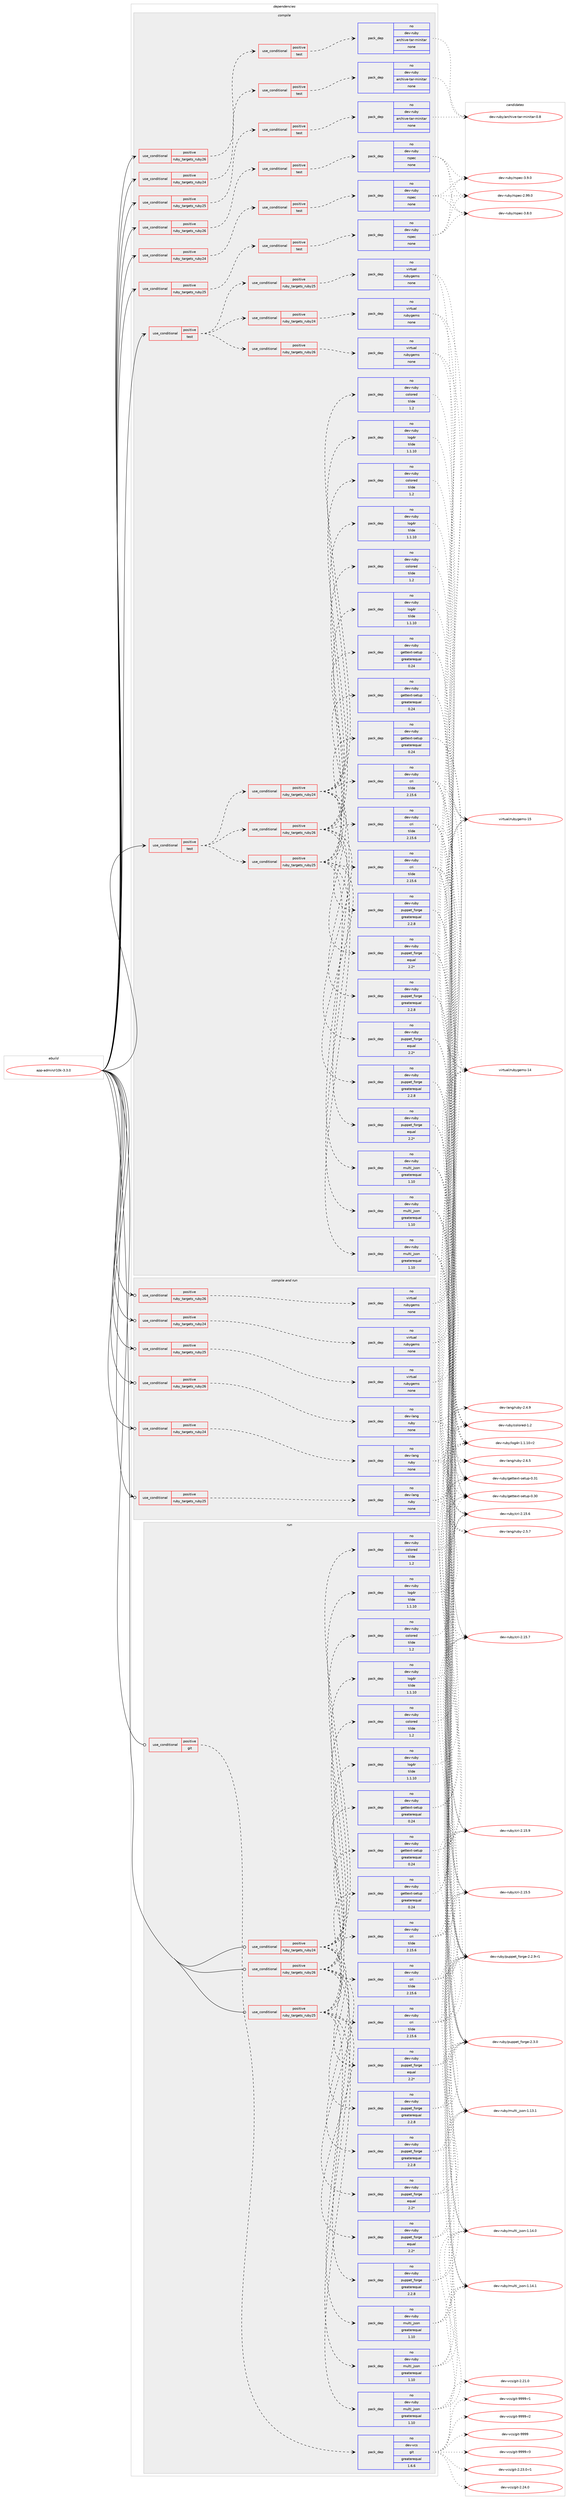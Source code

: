 digraph prolog {

# *************
# Graph options
# *************

newrank=true;
concentrate=true;
compound=true;
graph [rankdir=LR,fontname=Helvetica,fontsize=10,ranksep=1.5];#, ranksep=2.5, nodesep=0.2];
edge  [arrowhead=vee];
node  [fontname=Helvetica,fontsize=10];

# **********
# The ebuild
# **********

subgraph cluster_leftcol {
color=gray;
rank=same;
label=<<i>ebuild</i>>;
id [label="app-admin/r10k-3.3.0", color=red, width=4, href="../app-admin/r10k-3.3.0.svg"];
}

# ****************
# The dependencies
# ****************

subgraph cluster_midcol {
color=gray;
label=<<i>dependencies</i>>;
subgraph cluster_compile {
fillcolor="#eeeeee";
style=filled;
label=<<i>compile</i>>;
subgraph cond111746 {
dependency469531 [label=<<TABLE BORDER="0" CELLBORDER="1" CELLSPACING="0" CELLPADDING="4"><TR><TD ROWSPAN="3" CELLPADDING="10">use_conditional</TD></TR><TR><TD>positive</TD></TR><TR><TD>ruby_targets_ruby24</TD></TR></TABLE>>, shape=none, color=red];
subgraph cond111747 {
dependency469532 [label=<<TABLE BORDER="0" CELLBORDER="1" CELLSPACING="0" CELLPADDING="4"><TR><TD ROWSPAN="3" CELLPADDING="10">use_conditional</TD></TR><TR><TD>positive</TD></TR><TR><TD>test</TD></TR></TABLE>>, shape=none, color=red];
subgraph pack349250 {
dependency469533 [label=<<TABLE BORDER="0" CELLBORDER="1" CELLSPACING="0" CELLPADDING="4" WIDTH="220"><TR><TD ROWSPAN="6" CELLPADDING="30">pack_dep</TD></TR><TR><TD WIDTH="110">no</TD></TR><TR><TD>dev-ruby</TD></TR><TR><TD>archive-tar-minitar</TD></TR><TR><TD>none</TD></TR><TR><TD></TD></TR></TABLE>>, shape=none, color=blue];
}
dependency469532:e -> dependency469533:w [weight=20,style="dashed",arrowhead="vee"];
}
dependency469531:e -> dependency469532:w [weight=20,style="dashed",arrowhead="vee"];
}
id:e -> dependency469531:w [weight=20,style="solid",arrowhead="vee"];
subgraph cond111748 {
dependency469534 [label=<<TABLE BORDER="0" CELLBORDER="1" CELLSPACING="0" CELLPADDING="4"><TR><TD ROWSPAN="3" CELLPADDING="10">use_conditional</TD></TR><TR><TD>positive</TD></TR><TR><TD>ruby_targets_ruby24</TD></TR></TABLE>>, shape=none, color=red];
subgraph cond111749 {
dependency469535 [label=<<TABLE BORDER="0" CELLBORDER="1" CELLSPACING="0" CELLPADDING="4"><TR><TD ROWSPAN="3" CELLPADDING="10">use_conditional</TD></TR><TR><TD>positive</TD></TR><TR><TD>test</TD></TR></TABLE>>, shape=none, color=red];
subgraph pack349251 {
dependency469536 [label=<<TABLE BORDER="0" CELLBORDER="1" CELLSPACING="0" CELLPADDING="4" WIDTH="220"><TR><TD ROWSPAN="6" CELLPADDING="30">pack_dep</TD></TR><TR><TD WIDTH="110">no</TD></TR><TR><TD>dev-ruby</TD></TR><TR><TD>rspec</TD></TR><TR><TD>none</TD></TR><TR><TD></TD></TR></TABLE>>, shape=none, color=blue];
}
dependency469535:e -> dependency469536:w [weight=20,style="dashed",arrowhead="vee"];
}
dependency469534:e -> dependency469535:w [weight=20,style="dashed",arrowhead="vee"];
}
id:e -> dependency469534:w [weight=20,style="solid",arrowhead="vee"];
subgraph cond111750 {
dependency469537 [label=<<TABLE BORDER="0" CELLBORDER="1" CELLSPACING="0" CELLPADDING="4"><TR><TD ROWSPAN="3" CELLPADDING="10">use_conditional</TD></TR><TR><TD>positive</TD></TR><TR><TD>ruby_targets_ruby25</TD></TR></TABLE>>, shape=none, color=red];
subgraph cond111751 {
dependency469538 [label=<<TABLE BORDER="0" CELLBORDER="1" CELLSPACING="0" CELLPADDING="4"><TR><TD ROWSPAN="3" CELLPADDING="10">use_conditional</TD></TR><TR><TD>positive</TD></TR><TR><TD>test</TD></TR></TABLE>>, shape=none, color=red];
subgraph pack349252 {
dependency469539 [label=<<TABLE BORDER="0" CELLBORDER="1" CELLSPACING="0" CELLPADDING="4" WIDTH="220"><TR><TD ROWSPAN="6" CELLPADDING="30">pack_dep</TD></TR><TR><TD WIDTH="110">no</TD></TR><TR><TD>dev-ruby</TD></TR><TR><TD>archive-tar-minitar</TD></TR><TR><TD>none</TD></TR><TR><TD></TD></TR></TABLE>>, shape=none, color=blue];
}
dependency469538:e -> dependency469539:w [weight=20,style="dashed",arrowhead="vee"];
}
dependency469537:e -> dependency469538:w [weight=20,style="dashed",arrowhead="vee"];
}
id:e -> dependency469537:w [weight=20,style="solid",arrowhead="vee"];
subgraph cond111752 {
dependency469540 [label=<<TABLE BORDER="0" CELLBORDER="1" CELLSPACING="0" CELLPADDING="4"><TR><TD ROWSPAN="3" CELLPADDING="10">use_conditional</TD></TR><TR><TD>positive</TD></TR><TR><TD>ruby_targets_ruby25</TD></TR></TABLE>>, shape=none, color=red];
subgraph cond111753 {
dependency469541 [label=<<TABLE BORDER="0" CELLBORDER="1" CELLSPACING="0" CELLPADDING="4"><TR><TD ROWSPAN="3" CELLPADDING="10">use_conditional</TD></TR><TR><TD>positive</TD></TR><TR><TD>test</TD></TR></TABLE>>, shape=none, color=red];
subgraph pack349253 {
dependency469542 [label=<<TABLE BORDER="0" CELLBORDER="1" CELLSPACING="0" CELLPADDING="4" WIDTH="220"><TR><TD ROWSPAN="6" CELLPADDING="30">pack_dep</TD></TR><TR><TD WIDTH="110">no</TD></TR><TR><TD>dev-ruby</TD></TR><TR><TD>rspec</TD></TR><TR><TD>none</TD></TR><TR><TD></TD></TR></TABLE>>, shape=none, color=blue];
}
dependency469541:e -> dependency469542:w [weight=20,style="dashed",arrowhead="vee"];
}
dependency469540:e -> dependency469541:w [weight=20,style="dashed",arrowhead="vee"];
}
id:e -> dependency469540:w [weight=20,style="solid",arrowhead="vee"];
subgraph cond111754 {
dependency469543 [label=<<TABLE BORDER="0" CELLBORDER="1" CELLSPACING="0" CELLPADDING="4"><TR><TD ROWSPAN="3" CELLPADDING="10">use_conditional</TD></TR><TR><TD>positive</TD></TR><TR><TD>ruby_targets_ruby26</TD></TR></TABLE>>, shape=none, color=red];
subgraph cond111755 {
dependency469544 [label=<<TABLE BORDER="0" CELLBORDER="1" CELLSPACING="0" CELLPADDING="4"><TR><TD ROWSPAN="3" CELLPADDING="10">use_conditional</TD></TR><TR><TD>positive</TD></TR><TR><TD>test</TD></TR></TABLE>>, shape=none, color=red];
subgraph pack349254 {
dependency469545 [label=<<TABLE BORDER="0" CELLBORDER="1" CELLSPACING="0" CELLPADDING="4" WIDTH="220"><TR><TD ROWSPAN="6" CELLPADDING="30">pack_dep</TD></TR><TR><TD WIDTH="110">no</TD></TR><TR><TD>dev-ruby</TD></TR><TR><TD>archive-tar-minitar</TD></TR><TR><TD>none</TD></TR><TR><TD></TD></TR></TABLE>>, shape=none, color=blue];
}
dependency469544:e -> dependency469545:w [weight=20,style="dashed",arrowhead="vee"];
}
dependency469543:e -> dependency469544:w [weight=20,style="dashed",arrowhead="vee"];
}
id:e -> dependency469543:w [weight=20,style="solid",arrowhead="vee"];
subgraph cond111756 {
dependency469546 [label=<<TABLE BORDER="0" CELLBORDER="1" CELLSPACING="0" CELLPADDING="4"><TR><TD ROWSPAN="3" CELLPADDING="10">use_conditional</TD></TR><TR><TD>positive</TD></TR><TR><TD>ruby_targets_ruby26</TD></TR></TABLE>>, shape=none, color=red];
subgraph cond111757 {
dependency469547 [label=<<TABLE BORDER="0" CELLBORDER="1" CELLSPACING="0" CELLPADDING="4"><TR><TD ROWSPAN="3" CELLPADDING="10">use_conditional</TD></TR><TR><TD>positive</TD></TR><TR><TD>test</TD></TR></TABLE>>, shape=none, color=red];
subgraph pack349255 {
dependency469548 [label=<<TABLE BORDER="0" CELLBORDER="1" CELLSPACING="0" CELLPADDING="4" WIDTH="220"><TR><TD ROWSPAN="6" CELLPADDING="30">pack_dep</TD></TR><TR><TD WIDTH="110">no</TD></TR><TR><TD>dev-ruby</TD></TR><TR><TD>rspec</TD></TR><TR><TD>none</TD></TR><TR><TD></TD></TR></TABLE>>, shape=none, color=blue];
}
dependency469547:e -> dependency469548:w [weight=20,style="dashed",arrowhead="vee"];
}
dependency469546:e -> dependency469547:w [weight=20,style="dashed",arrowhead="vee"];
}
id:e -> dependency469546:w [weight=20,style="solid",arrowhead="vee"];
subgraph cond111758 {
dependency469549 [label=<<TABLE BORDER="0" CELLBORDER="1" CELLSPACING="0" CELLPADDING="4"><TR><TD ROWSPAN="3" CELLPADDING="10">use_conditional</TD></TR><TR><TD>positive</TD></TR><TR><TD>test</TD></TR></TABLE>>, shape=none, color=red];
subgraph cond111759 {
dependency469550 [label=<<TABLE BORDER="0" CELLBORDER="1" CELLSPACING="0" CELLPADDING="4"><TR><TD ROWSPAN="3" CELLPADDING="10">use_conditional</TD></TR><TR><TD>positive</TD></TR><TR><TD>ruby_targets_ruby24</TD></TR></TABLE>>, shape=none, color=red];
subgraph pack349256 {
dependency469551 [label=<<TABLE BORDER="0" CELLBORDER="1" CELLSPACING="0" CELLPADDING="4" WIDTH="220"><TR><TD ROWSPAN="6" CELLPADDING="30">pack_dep</TD></TR><TR><TD WIDTH="110">no</TD></TR><TR><TD>dev-ruby</TD></TR><TR><TD>colored</TD></TR><TR><TD>tilde</TD></TR><TR><TD>1.2</TD></TR></TABLE>>, shape=none, color=blue];
}
dependency469550:e -> dependency469551:w [weight=20,style="dashed",arrowhead="vee"];
subgraph pack349257 {
dependency469552 [label=<<TABLE BORDER="0" CELLBORDER="1" CELLSPACING="0" CELLPADDING="4" WIDTH="220"><TR><TD ROWSPAN="6" CELLPADDING="30">pack_dep</TD></TR><TR><TD WIDTH="110">no</TD></TR><TR><TD>dev-ruby</TD></TR><TR><TD>cri</TD></TR><TR><TD>tilde</TD></TR><TR><TD>2.15.6</TD></TR></TABLE>>, shape=none, color=blue];
}
dependency469550:e -> dependency469552:w [weight=20,style="dashed",arrowhead="vee"];
subgraph pack349258 {
dependency469553 [label=<<TABLE BORDER="0" CELLBORDER="1" CELLSPACING="0" CELLPADDING="4" WIDTH="220"><TR><TD ROWSPAN="6" CELLPADDING="30">pack_dep</TD></TR><TR><TD WIDTH="110">no</TD></TR><TR><TD>dev-ruby</TD></TR><TR><TD>gettext-setup</TD></TR><TR><TD>greaterequal</TD></TR><TR><TD>0.24</TD></TR></TABLE>>, shape=none, color=blue];
}
dependency469550:e -> dependency469553:w [weight=20,style="dashed",arrowhead="vee"];
subgraph pack349259 {
dependency469554 [label=<<TABLE BORDER="0" CELLBORDER="1" CELLSPACING="0" CELLPADDING="4" WIDTH="220"><TR><TD ROWSPAN="6" CELLPADDING="30">pack_dep</TD></TR><TR><TD WIDTH="110">no</TD></TR><TR><TD>dev-ruby</TD></TR><TR><TD>log4r</TD></TR><TR><TD>tilde</TD></TR><TR><TD>1.1.10</TD></TR></TABLE>>, shape=none, color=blue];
}
dependency469550:e -> dependency469554:w [weight=20,style="dashed",arrowhead="vee"];
subgraph pack349260 {
dependency469555 [label=<<TABLE BORDER="0" CELLBORDER="1" CELLSPACING="0" CELLPADDING="4" WIDTH="220"><TR><TD ROWSPAN="6" CELLPADDING="30">pack_dep</TD></TR><TR><TD WIDTH="110">no</TD></TR><TR><TD>dev-ruby</TD></TR><TR><TD>multi_json</TD></TR><TR><TD>greaterequal</TD></TR><TR><TD>1.10</TD></TR></TABLE>>, shape=none, color=blue];
}
dependency469550:e -> dependency469555:w [weight=20,style="dashed",arrowhead="vee"];
subgraph pack349261 {
dependency469556 [label=<<TABLE BORDER="0" CELLBORDER="1" CELLSPACING="0" CELLPADDING="4" WIDTH="220"><TR><TD ROWSPAN="6" CELLPADDING="30">pack_dep</TD></TR><TR><TD WIDTH="110">no</TD></TR><TR><TD>dev-ruby</TD></TR><TR><TD>puppet_forge</TD></TR><TR><TD>greaterequal</TD></TR><TR><TD>2.2.8</TD></TR></TABLE>>, shape=none, color=blue];
}
dependency469550:e -> dependency469556:w [weight=20,style="dashed",arrowhead="vee"];
subgraph pack349262 {
dependency469557 [label=<<TABLE BORDER="0" CELLBORDER="1" CELLSPACING="0" CELLPADDING="4" WIDTH="220"><TR><TD ROWSPAN="6" CELLPADDING="30">pack_dep</TD></TR><TR><TD WIDTH="110">no</TD></TR><TR><TD>dev-ruby</TD></TR><TR><TD>puppet_forge</TD></TR><TR><TD>equal</TD></TR><TR><TD>2.2*</TD></TR></TABLE>>, shape=none, color=blue];
}
dependency469550:e -> dependency469557:w [weight=20,style="dashed",arrowhead="vee"];
}
dependency469549:e -> dependency469550:w [weight=20,style="dashed",arrowhead="vee"];
subgraph cond111760 {
dependency469558 [label=<<TABLE BORDER="0" CELLBORDER="1" CELLSPACING="0" CELLPADDING="4"><TR><TD ROWSPAN="3" CELLPADDING="10">use_conditional</TD></TR><TR><TD>positive</TD></TR><TR><TD>ruby_targets_ruby25</TD></TR></TABLE>>, shape=none, color=red];
subgraph pack349263 {
dependency469559 [label=<<TABLE BORDER="0" CELLBORDER="1" CELLSPACING="0" CELLPADDING="4" WIDTH="220"><TR><TD ROWSPAN="6" CELLPADDING="30">pack_dep</TD></TR><TR><TD WIDTH="110">no</TD></TR><TR><TD>dev-ruby</TD></TR><TR><TD>colored</TD></TR><TR><TD>tilde</TD></TR><TR><TD>1.2</TD></TR></TABLE>>, shape=none, color=blue];
}
dependency469558:e -> dependency469559:w [weight=20,style="dashed",arrowhead="vee"];
subgraph pack349264 {
dependency469560 [label=<<TABLE BORDER="0" CELLBORDER="1" CELLSPACING="0" CELLPADDING="4" WIDTH="220"><TR><TD ROWSPAN="6" CELLPADDING="30">pack_dep</TD></TR><TR><TD WIDTH="110">no</TD></TR><TR><TD>dev-ruby</TD></TR><TR><TD>cri</TD></TR><TR><TD>tilde</TD></TR><TR><TD>2.15.6</TD></TR></TABLE>>, shape=none, color=blue];
}
dependency469558:e -> dependency469560:w [weight=20,style="dashed",arrowhead="vee"];
subgraph pack349265 {
dependency469561 [label=<<TABLE BORDER="0" CELLBORDER="1" CELLSPACING="0" CELLPADDING="4" WIDTH="220"><TR><TD ROWSPAN="6" CELLPADDING="30">pack_dep</TD></TR><TR><TD WIDTH="110">no</TD></TR><TR><TD>dev-ruby</TD></TR><TR><TD>gettext-setup</TD></TR><TR><TD>greaterequal</TD></TR><TR><TD>0.24</TD></TR></TABLE>>, shape=none, color=blue];
}
dependency469558:e -> dependency469561:w [weight=20,style="dashed",arrowhead="vee"];
subgraph pack349266 {
dependency469562 [label=<<TABLE BORDER="0" CELLBORDER="1" CELLSPACING="0" CELLPADDING="4" WIDTH="220"><TR><TD ROWSPAN="6" CELLPADDING="30">pack_dep</TD></TR><TR><TD WIDTH="110">no</TD></TR><TR><TD>dev-ruby</TD></TR><TR><TD>log4r</TD></TR><TR><TD>tilde</TD></TR><TR><TD>1.1.10</TD></TR></TABLE>>, shape=none, color=blue];
}
dependency469558:e -> dependency469562:w [weight=20,style="dashed",arrowhead="vee"];
subgraph pack349267 {
dependency469563 [label=<<TABLE BORDER="0" CELLBORDER="1" CELLSPACING="0" CELLPADDING="4" WIDTH="220"><TR><TD ROWSPAN="6" CELLPADDING="30">pack_dep</TD></TR><TR><TD WIDTH="110">no</TD></TR><TR><TD>dev-ruby</TD></TR><TR><TD>multi_json</TD></TR><TR><TD>greaterequal</TD></TR><TR><TD>1.10</TD></TR></TABLE>>, shape=none, color=blue];
}
dependency469558:e -> dependency469563:w [weight=20,style="dashed",arrowhead="vee"];
subgraph pack349268 {
dependency469564 [label=<<TABLE BORDER="0" CELLBORDER="1" CELLSPACING="0" CELLPADDING="4" WIDTH="220"><TR><TD ROWSPAN="6" CELLPADDING="30">pack_dep</TD></TR><TR><TD WIDTH="110">no</TD></TR><TR><TD>dev-ruby</TD></TR><TR><TD>puppet_forge</TD></TR><TR><TD>greaterequal</TD></TR><TR><TD>2.2.8</TD></TR></TABLE>>, shape=none, color=blue];
}
dependency469558:e -> dependency469564:w [weight=20,style="dashed",arrowhead="vee"];
subgraph pack349269 {
dependency469565 [label=<<TABLE BORDER="0" CELLBORDER="1" CELLSPACING="0" CELLPADDING="4" WIDTH="220"><TR><TD ROWSPAN="6" CELLPADDING="30">pack_dep</TD></TR><TR><TD WIDTH="110">no</TD></TR><TR><TD>dev-ruby</TD></TR><TR><TD>puppet_forge</TD></TR><TR><TD>equal</TD></TR><TR><TD>2.2*</TD></TR></TABLE>>, shape=none, color=blue];
}
dependency469558:e -> dependency469565:w [weight=20,style="dashed",arrowhead="vee"];
}
dependency469549:e -> dependency469558:w [weight=20,style="dashed",arrowhead="vee"];
subgraph cond111761 {
dependency469566 [label=<<TABLE BORDER="0" CELLBORDER="1" CELLSPACING="0" CELLPADDING="4"><TR><TD ROWSPAN="3" CELLPADDING="10">use_conditional</TD></TR><TR><TD>positive</TD></TR><TR><TD>ruby_targets_ruby26</TD></TR></TABLE>>, shape=none, color=red];
subgraph pack349270 {
dependency469567 [label=<<TABLE BORDER="0" CELLBORDER="1" CELLSPACING="0" CELLPADDING="4" WIDTH="220"><TR><TD ROWSPAN="6" CELLPADDING="30">pack_dep</TD></TR><TR><TD WIDTH="110">no</TD></TR><TR><TD>dev-ruby</TD></TR><TR><TD>colored</TD></TR><TR><TD>tilde</TD></TR><TR><TD>1.2</TD></TR></TABLE>>, shape=none, color=blue];
}
dependency469566:e -> dependency469567:w [weight=20,style="dashed",arrowhead="vee"];
subgraph pack349271 {
dependency469568 [label=<<TABLE BORDER="0" CELLBORDER="1" CELLSPACING="0" CELLPADDING="4" WIDTH="220"><TR><TD ROWSPAN="6" CELLPADDING="30">pack_dep</TD></TR><TR><TD WIDTH="110">no</TD></TR><TR><TD>dev-ruby</TD></TR><TR><TD>cri</TD></TR><TR><TD>tilde</TD></TR><TR><TD>2.15.6</TD></TR></TABLE>>, shape=none, color=blue];
}
dependency469566:e -> dependency469568:w [weight=20,style="dashed",arrowhead="vee"];
subgraph pack349272 {
dependency469569 [label=<<TABLE BORDER="0" CELLBORDER="1" CELLSPACING="0" CELLPADDING="4" WIDTH="220"><TR><TD ROWSPAN="6" CELLPADDING="30">pack_dep</TD></TR><TR><TD WIDTH="110">no</TD></TR><TR><TD>dev-ruby</TD></TR><TR><TD>gettext-setup</TD></TR><TR><TD>greaterequal</TD></TR><TR><TD>0.24</TD></TR></TABLE>>, shape=none, color=blue];
}
dependency469566:e -> dependency469569:w [weight=20,style="dashed",arrowhead="vee"];
subgraph pack349273 {
dependency469570 [label=<<TABLE BORDER="0" CELLBORDER="1" CELLSPACING="0" CELLPADDING="4" WIDTH="220"><TR><TD ROWSPAN="6" CELLPADDING="30">pack_dep</TD></TR><TR><TD WIDTH="110">no</TD></TR><TR><TD>dev-ruby</TD></TR><TR><TD>log4r</TD></TR><TR><TD>tilde</TD></TR><TR><TD>1.1.10</TD></TR></TABLE>>, shape=none, color=blue];
}
dependency469566:e -> dependency469570:w [weight=20,style="dashed",arrowhead="vee"];
subgraph pack349274 {
dependency469571 [label=<<TABLE BORDER="0" CELLBORDER="1" CELLSPACING="0" CELLPADDING="4" WIDTH="220"><TR><TD ROWSPAN="6" CELLPADDING="30">pack_dep</TD></TR><TR><TD WIDTH="110">no</TD></TR><TR><TD>dev-ruby</TD></TR><TR><TD>multi_json</TD></TR><TR><TD>greaterequal</TD></TR><TR><TD>1.10</TD></TR></TABLE>>, shape=none, color=blue];
}
dependency469566:e -> dependency469571:w [weight=20,style="dashed",arrowhead="vee"];
subgraph pack349275 {
dependency469572 [label=<<TABLE BORDER="0" CELLBORDER="1" CELLSPACING="0" CELLPADDING="4" WIDTH="220"><TR><TD ROWSPAN="6" CELLPADDING="30">pack_dep</TD></TR><TR><TD WIDTH="110">no</TD></TR><TR><TD>dev-ruby</TD></TR><TR><TD>puppet_forge</TD></TR><TR><TD>greaterequal</TD></TR><TR><TD>2.2.8</TD></TR></TABLE>>, shape=none, color=blue];
}
dependency469566:e -> dependency469572:w [weight=20,style="dashed",arrowhead="vee"];
subgraph pack349276 {
dependency469573 [label=<<TABLE BORDER="0" CELLBORDER="1" CELLSPACING="0" CELLPADDING="4" WIDTH="220"><TR><TD ROWSPAN="6" CELLPADDING="30">pack_dep</TD></TR><TR><TD WIDTH="110">no</TD></TR><TR><TD>dev-ruby</TD></TR><TR><TD>puppet_forge</TD></TR><TR><TD>equal</TD></TR><TR><TD>2.2*</TD></TR></TABLE>>, shape=none, color=blue];
}
dependency469566:e -> dependency469573:w [weight=20,style="dashed",arrowhead="vee"];
}
dependency469549:e -> dependency469566:w [weight=20,style="dashed",arrowhead="vee"];
}
id:e -> dependency469549:w [weight=20,style="solid",arrowhead="vee"];
subgraph cond111762 {
dependency469574 [label=<<TABLE BORDER="0" CELLBORDER="1" CELLSPACING="0" CELLPADDING="4"><TR><TD ROWSPAN="3" CELLPADDING="10">use_conditional</TD></TR><TR><TD>positive</TD></TR><TR><TD>test</TD></TR></TABLE>>, shape=none, color=red];
subgraph cond111763 {
dependency469575 [label=<<TABLE BORDER="0" CELLBORDER="1" CELLSPACING="0" CELLPADDING="4"><TR><TD ROWSPAN="3" CELLPADDING="10">use_conditional</TD></TR><TR><TD>positive</TD></TR><TR><TD>ruby_targets_ruby24</TD></TR></TABLE>>, shape=none, color=red];
subgraph pack349277 {
dependency469576 [label=<<TABLE BORDER="0" CELLBORDER="1" CELLSPACING="0" CELLPADDING="4" WIDTH="220"><TR><TD ROWSPAN="6" CELLPADDING="30">pack_dep</TD></TR><TR><TD WIDTH="110">no</TD></TR><TR><TD>virtual</TD></TR><TR><TD>rubygems</TD></TR><TR><TD>none</TD></TR><TR><TD></TD></TR></TABLE>>, shape=none, color=blue];
}
dependency469575:e -> dependency469576:w [weight=20,style="dashed",arrowhead="vee"];
}
dependency469574:e -> dependency469575:w [weight=20,style="dashed",arrowhead="vee"];
subgraph cond111764 {
dependency469577 [label=<<TABLE BORDER="0" CELLBORDER="1" CELLSPACING="0" CELLPADDING="4"><TR><TD ROWSPAN="3" CELLPADDING="10">use_conditional</TD></TR><TR><TD>positive</TD></TR><TR><TD>ruby_targets_ruby25</TD></TR></TABLE>>, shape=none, color=red];
subgraph pack349278 {
dependency469578 [label=<<TABLE BORDER="0" CELLBORDER="1" CELLSPACING="0" CELLPADDING="4" WIDTH="220"><TR><TD ROWSPAN="6" CELLPADDING="30">pack_dep</TD></TR><TR><TD WIDTH="110">no</TD></TR><TR><TD>virtual</TD></TR><TR><TD>rubygems</TD></TR><TR><TD>none</TD></TR><TR><TD></TD></TR></TABLE>>, shape=none, color=blue];
}
dependency469577:e -> dependency469578:w [weight=20,style="dashed",arrowhead="vee"];
}
dependency469574:e -> dependency469577:w [weight=20,style="dashed",arrowhead="vee"];
subgraph cond111765 {
dependency469579 [label=<<TABLE BORDER="0" CELLBORDER="1" CELLSPACING="0" CELLPADDING="4"><TR><TD ROWSPAN="3" CELLPADDING="10">use_conditional</TD></TR><TR><TD>positive</TD></TR><TR><TD>ruby_targets_ruby26</TD></TR></TABLE>>, shape=none, color=red];
subgraph pack349279 {
dependency469580 [label=<<TABLE BORDER="0" CELLBORDER="1" CELLSPACING="0" CELLPADDING="4" WIDTH="220"><TR><TD ROWSPAN="6" CELLPADDING="30">pack_dep</TD></TR><TR><TD WIDTH="110">no</TD></TR><TR><TD>virtual</TD></TR><TR><TD>rubygems</TD></TR><TR><TD>none</TD></TR><TR><TD></TD></TR></TABLE>>, shape=none, color=blue];
}
dependency469579:e -> dependency469580:w [weight=20,style="dashed",arrowhead="vee"];
}
dependency469574:e -> dependency469579:w [weight=20,style="dashed",arrowhead="vee"];
}
id:e -> dependency469574:w [weight=20,style="solid",arrowhead="vee"];
}
subgraph cluster_compileandrun {
fillcolor="#eeeeee";
style=filled;
label=<<i>compile and run</i>>;
subgraph cond111766 {
dependency469581 [label=<<TABLE BORDER="0" CELLBORDER="1" CELLSPACING="0" CELLPADDING="4"><TR><TD ROWSPAN="3" CELLPADDING="10">use_conditional</TD></TR><TR><TD>positive</TD></TR><TR><TD>ruby_targets_ruby24</TD></TR></TABLE>>, shape=none, color=red];
subgraph pack349280 {
dependency469582 [label=<<TABLE BORDER="0" CELLBORDER="1" CELLSPACING="0" CELLPADDING="4" WIDTH="220"><TR><TD ROWSPAN="6" CELLPADDING="30">pack_dep</TD></TR><TR><TD WIDTH="110">no</TD></TR><TR><TD>dev-lang</TD></TR><TR><TD>ruby</TD></TR><TR><TD>none</TD></TR><TR><TD></TD></TR></TABLE>>, shape=none, color=blue];
}
dependency469581:e -> dependency469582:w [weight=20,style="dashed",arrowhead="vee"];
}
id:e -> dependency469581:w [weight=20,style="solid",arrowhead="odotvee"];
subgraph cond111767 {
dependency469583 [label=<<TABLE BORDER="0" CELLBORDER="1" CELLSPACING="0" CELLPADDING="4"><TR><TD ROWSPAN="3" CELLPADDING="10">use_conditional</TD></TR><TR><TD>positive</TD></TR><TR><TD>ruby_targets_ruby24</TD></TR></TABLE>>, shape=none, color=red];
subgraph pack349281 {
dependency469584 [label=<<TABLE BORDER="0" CELLBORDER="1" CELLSPACING="0" CELLPADDING="4" WIDTH="220"><TR><TD ROWSPAN="6" CELLPADDING="30">pack_dep</TD></TR><TR><TD WIDTH="110">no</TD></TR><TR><TD>virtual</TD></TR><TR><TD>rubygems</TD></TR><TR><TD>none</TD></TR><TR><TD></TD></TR></TABLE>>, shape=none, color=blue];
}
dependency469583:e -> dependency469584:w [weight=20,style="dashed",arrowhead="vee"];
}
id:e -> dependency469583:w [weight=20,style="solid",arrowhead="odotvee"];
subgraph cond111768 {
dependency469585 [label=<<TABLE BORDER="0" CELLBORDER="1" CELLSPACING="0" CELLPADDING="4"><TR><TD ROWSPAN="3" CELLPADDING="10">use_conditional</TD></TR><TR><TD>positive</TD></TR><TR><TD>ruby_targets_ruby25</TD></TR></TABLE>>, shape=none, color=red];
subgraph pack349282 {
dependency469586 [label=<<TABLE BORDER="0" CELLBORDER="1" CELLSPACING="0" CELLPADDING="4" WIDTH="220"><TR><TD ROWSPAN="6" CELLPADDING="30">pack_dep</TD></TR><TR><TD WIDTH="110">no</TD></TR><TR><TD>dev-lang</TD></TR><TR><TD>ruby</TD></TR><TR><TD>none</TD></TR><TR><TD></TD></TR></TABLE>>, shape=none, color=blue];
}
dependency469585:e -> dependency469586:w [weight=20,style="dashed",arrowhead="vee"];
}
id:e -> dependency469585:w [weight=20,style="solid",arrowhead="odotvee"];
subgraph cond111769 {
dependency469587 [label=<<TABLE BORDER="0" CELLBORDER="1" CELLSPACING="0" CELLPADDING="4"><TR><TD ROWSPAN="3" CELLPADDING="10">use_conditional</TD></TR><TR><TD>positive</TD></TR><TR><TD>ruby_targets_ruby25</TD></TR></TABLE>>, shape=none, color=red];
subgraph pack349283 {
dependency469588 [label=<<TABLE BORDER="0" CELLBORDER="1" CELLSPACING="0" CELLPADDING="4" WIDTH="220"><TR><TD ROWSPAN="6" CELLPADDING="30">pack_dep</TD></TR><TR><TD WIDTH="110">no</TD></TR><TR><TD>virtual</TD></TR><TR><TD>rubygems</TD></TR><TR><TD>none</TD></TR><TR><TD></TD></TR></TABLE>>, shape=none, color=blue];
}
dependency469587:e -> dependency469588:w [weight=20,style="dashed",arrowhead="vee"];
}
id:e -> dependency469587:w [weight=20,style="solid",arrowhead="odotvee"];
subgraph cond111770 {
dependency469589 [label=<<TABLE BORDER="0" CELLBORDER="1" CELLSPACING="0" CELLPADDING="4"><TR><TD ROWSPAN="3" CELLPADDING="10">use_conditional</TD></TR><TR><TD>positive</TD></TR><TR><TD>ruby_targets_ruby26</TD></TR></TABLE>>, shape=none, color=red];
subgraph pack349284 {
dependency469590 [label=<<TABLE BORDER="0" CELLBORDER="1" CELLSPACING="0" CELLPADDING="4" WIDTH="220"><TR><TD ROWSPAN="6" CELLPADDING="30">pack_dep</TD></TR><TR><TD WIDTH="110">no</TD></TR><TR><TD>dev-lang</TD></TR><TR><TD>ruby</TD></TR><TR><TD>none</TD></TR><TR><TD></TD></TR></TABLE>>, shape=none, color=blue];
}
dependency469589:e -> dependency469590:w [weight=20,style="dashed",arrowhead="vee"];
}
id:e -> dependency469589:w [weight=20,style="solid",arrowhead="odotvee"];
subgraph cond111771 {
dependency469591 [label=<<TABLE BORDER="0" CELLBORDER="1" CELLSPACING="0" CELLPADDING="4"><TR><TD ROWSPAN="3" CELLPADDING="10">use_conditional</TD></TR><TR><TD>positive</TD></TR><TR><TD>ruby_targets_ruby26</TD></TR></TABLE>>, shape=none, color=red];
subgraph pack349285 {
dependency469592 [label=<<TABLE BORDER="0" CELLBORDER="1" CELLSPACING="0" CELLPADDING="4" WIDTH="220"><TR><TD ROWSPAN="6" CELLPADDING="30">pack_dep</TD></TR><TR><TD WIDTH="110">no</TD></TR><TR><TD>virtual</TD></TR><TR><TD>rubygems</TD></TR><TR><TD>none</TD></TR><TR><TD></TD></TR></TABLE>>, shape=none, color=blue];
}
dependency469591:e -> dependency469592:w [weight=20,style="dashed",arrowhead="vee"];
}
id:e -> dependency469591:w [weight=20,style="solid",arrowhead="odotvee"];
}
subgraph cluster_run {
fillcolor="#eeeeee";
style=filled;
label=<<i>run</i>>;
subgraph cond111772 {
dependency469593 [label=<<TABLE BORDER="0" CELLBORDER="1" CELLSPACING="0" CELLPADDING="4"><TR><TD ROWSPAN="3" CELLPADDING="10">use_conditional</TD></TR><TR><TD>positive</TD></TR><TR><TD>git</TD></TR></TABLE>>, shape=none, color=red];
subgraph pack349286 {
dependency469594 [label=<<TABLE BORDER="0" CELLBORDER="1" CELLSPACING="0" CELLPADDING="4" WIDTH="220"><TR><TD ROWSPAN="6" CELLPADDING="30">pack_dep</TD></TR><TR><TD WIDTH="110">no</TD></TR><TR><TD>dev-vcs</TD></TR><TR><TD>git</TD></TR><TR><TD>greaterequal</TD></TR><TR><TD>1.6.6</TD></TR></TABLE>>, shape=none, color=blue];
}
dependency469593:e -> dependency469594:w [weight=20,style="dashed",arrowhead="vee"];
}
id:e -> dependency469593:w [weight=20,style="solid",arrowhead="odot"];
subgraph cond111773 {
dependency469595 [label=<<TABLE BORDER="0" CELLBORDER="1" CELLSPACING="0" CELLPADDING="4"><TR><TD ROWSPAN="3" CELLPADDING="10">use_conditional</TD></TR><TR><TD>positive</TD></TR><TR><TD>ruby_targets_ruby24</TD></TR></TABLE>>, shape=none, color=red];
subgraph pack349287 {
dependency469596 [label=<<TABLE BORDER="0" CELLBORDER="1" CELLSPACING="0" CELLPADDING="4" WIDTH="220"><TR><TD ROWSPAN="6" CELLPADDING="30">pack_dep</TD></TR><TR><TD WIDTH="110">no</TD></TR><TR><TD>dev-ruby</TD></TR><TR><TD>colored</TD></TR><TR><TD>tilde</TD></TR><TR><TD>1.2</TD></TR></TABLE>>, shape=none, color=blue];
}
dependency469595:e -> dependency469596:w [weight=20,style="dashed",arrowhead="vee"];
subgraph pack349288 {
dependency469597 [label=<<TABLE BORDER="0" CELLBORDER="1" CELLSPACING="0" CELLPADDING="4" WIDTH="220"><TR><TD ROWSPAN="6" CELLPADDING="30">pack_dep</TD></TR><TR><TD WIDTH="110">no</TD></TR><TR><TD>dev-ruby</TD></TR><TR><TD>cri</TD></TR><TR><TD>tilde</TD></TR><TR><TD>2.15.6</TD></TR></TABLE>>, shape=none, color=blue];
}
dependency469595:e -> dependency469597:w [weight=20,style="dashed",arrowhead="vee"];
subgraph pack349289 {
dependency469598 [label=<<TABLE BORDER="0" CELLBORDER="1" CELLSPACING="0" CELLPADDING="4" WIDTH="220"><TR><TD ROWSPAN="6" CELLPADDING="30">pack_dep</TD></TR><TR><TD WIDTH="110">no</TD></TR><TR><TD>dev-ruby</TD></TR><TR><TD>gettext-setup</TD></TR><TR><TD>greaterequal</TD></TR><TR><TD>0.24</TD></TR></TABLE>>, shape=none, color=blue];
}
dependency469595:e -> dependency469598:w [weight=20,style="dashed",arrowhead="vee"];
subgraph pack349290 {
dependency469599 [label=<<TABLE BORDER="0" CELLBORDER="1" CELLSPACING="0" CELLPADDING="4" WIDTH="220"><TR><TD ROWSPAN="6" CELLPADDING="30">pack_dep</TD></TR><TR><TD WIDTH="110">no</TD></TR><TR><TD>dev-ruby</TD></TR><TR><TD>log4r</TD></TR><TR><TD>tilde</TD></TR><TR><TD>1.1.10</TD></TR></TABLE>>, shape=none, color=blue];
}
dependency469595:e -> dependency469599:w [weight=20,style="dashed",arrowhead="vee"];
subgraph pack349291 {
dependency469600 [label=<<TABLE BORDER="0" CELLBORDER="1" CELLSPACING="0" CELLPADDING="4" WIDTH="220"><TR><TD ROWSPAN="6" CELLPADDING="30">pack_dep</TD></TR><TR><TD WIDTH="110">no</TD></TR><TR><TD>dev-ruby</TD></TR><TR><TD>multi_json</TD></TR><TR><TD>greaterequal</TD></TR><TR><TD>1.10</TD></TR></TABLE>>, shape=none, color=blue];
}
dependency469595:e -> dependency469600:w [weight=20,style="dashed",arrowhead="vee"];
subgraph pack349292 {
dependency469601 [label=<<TABLE BORDER="0" CELLBORDER="1" CELLSPACING="0" CELLPADDING="4" WIDTH="220"><TR><TD ROWSPAN="6" CELLPADDING="30">pack_dep</TD></TR><TR><TD WIDTH="110">no</TD></TR><TR><TD>dev-ruby</TD></TR><TR><TD>puppet_forge</TD></TR><TR><TD>greaterequal</TD></TR><TR><TD>2.2.8</TD></TR></TABLE>>, shape=none, color=blue];
}
dependency469595:e -> dependency469601:w [weight=20,style="dashed",arrowhead="vee"];
subgraph pack349293 {
dependency469602 [label=<<TABLE BORDER="0" CELLBORDER="1" CELLSPACING="0" CELLPADDING="4" WIDTH="220"><TR><TD ROWSPAN="6" CELLPADDING="30">pack_dep</TD></TR><TR><TD WIDTH="110">no</TD></TR><TR><TD>dev-ruby</TD></TR><TR><TD>puppet_forge</TD></TR><TR><TD>equal</TD></TR><TR><TD>2.2*</TD></TR></TABLE>>, shape=none, color=blue];
}
dependency469595:e -> dependency469602:w [weight=20,style="dashed",arrowhead="vee"];
}
id:e -> dependency469595:w [weight=20,style="solid",arrowhead="odot"];
subgraph cond111774 {
dependency469603 [label=<<TABLE BORDER="0" CELLBORDER="1" CELLSPACING="0" CELLPADDING="4"><TR><TD ROWSPAN="3" CELLPADDING="10">use_conditional</TD></TR><TR><TD>positive</TD></TR><TR><TD>ruby_targets_ruby25</TD></TR></TABLE>>, shape=none, color=red];
subgraph pack349294 {
dependency469604 [label=<<TABLE BORDER="0" CELLBORDER="1" CELLSPACING="0" CELLPADDING="4" WIDTH="220"><TR><TD ROWSPAN="6" CELLPADDING="30">pack_dep</TD></TR><TR><TD WIDTH="110">no</TD></TR><TR><TD>dev-ruby</TD></TR><TR><TD>colored</TD></TR><TR><TD>tilde</TD></TR><TR><TD>1.2</TD></TR></TABLE>>, shape=none, color=blue];
}
dependency469603:e -> dependency469604:w [weight=20,style="dashed",arrowhead="vee"];
subgraph pack349295 {
dependency469605 [label=<<TABLE BORDER="0" CELLBORDER="1" CELLSPACING="0" CELLPADDING="4" WIDTH="220"><TR><TD ROWSPAN="6" CELLPADDING="30">pack_dep</TD></TR><TR><TD WIDTH="110">no</TD></TR><TR><TD>dev-ruby</TD></TR><TR><TD>cri</TD></TR><TR><TD>tilde</TD></TR><TR><TD>2.15.6</TD></TR></TABLE>>, shape=none, color=blue];
}
dependency469603:e -> dependency469605:w [weight=20,style="dashed",arrowhead="vee"];
subgraph pack349296 {
dependency469606 [label=<<TABLE BORDER="0" CELLBORDER="1" CELLSPACING="0" CELLPADDING="4" WIDTH="220"><TR><TD ROWSPAN="6" CELLPADDING="30">pack_dep</TD></TR><TR><TD WIDTH="110">no</TD></TR><TR><TD>dev-ruby</TD></TR><TR><TD>gettext-setup</TD></TR><TR><TD>greaterequal</TD></TR><TR><TD>0.24</TD></TR></TABLE>>, shape=none, color=blue];
}
dependency469603:e -> dependency469606:w [weight=20,style="dashed",arrowhead="vee"];
subgraph pack349297 {
dependency469607 [label=<<TABLE BORDER="0" CELLBORDER="1" CELLSPACING="0" CELLPADDING="4" WIDTH="220"><TR><TD ROWSPAN="6" CELLPADDING="30">pack_dep</TD></TR><TR><TD WIDTH="110">no</TD></TR><TR><TD>dev-ruby</TD></TR><TR><TD>log4r</TD></TR><TR><TD>tilde</TD></TR><TR><TD>1.1.10</TD></TR></TABLE>>, shape=none, color=blue];
}
dependency469603:e -> dependency469607:w [weight=20,style="dashed",arrowhead="vee"];
subgraph pack349298 {
dependency469608 [label=<<TABLE BORDER="0" CELLBORDER="1" CELLSPACING="0" CELLPADDING="4" WIDTH="220"><TR><TD ROWSPAN="6" CELLPADDING="30">pack_dep</TD></TR><TR><TD WIDTH="110">no</TD></TR><TR><TD>dev-ruby</TD></TR><TR><TD>multi_json</TD></TR><TR><TD>greaterequal</TD></TR><TR><TD>1.10</TD></TR></TABLE>>, shape=none, color=blue];
}
dependency469603:e -> dependency469608:w [weight=20,style="dashed",arrowhead="vee"];
subgraph pack349299 {
dependency469609 [label=<<TABLE BORDER="0" CELLBORDER="1" CELLSPACING="0" CELLPADDING="4" WIDTH="220"><TR><TD ROWSPAN="6" CELLPADDING="30">pack_dep</TD></TR><TR><TD WIDTH="110">no</TD></TR><TR><TD>dev-ruby</TD></TR><TR><TD>puppet_forge</TD></TR><TR><TD>greaterequal</TD></TR><TR><TD>2.2.8</TD></TR></TABLE>>, shape=none, color=blue];
}
dependency469603:e -> dependency469609:w [weight=20,style="dashed",arrowhead="vee"];
subgraph pack349300 {
dependency469610 [label=<<TABLE BORDER="0" CELLBORDER="1" CELLSPACING="0" CELLPADDING="4" WIDTH="220"><TR><TD ROWSPAN="6" CELLPADDING="30">pack_dep</TD></TR><TR><TD WIDTH="110">no</TD></TR><TR><TD>dev-ruby</TD></TR><TR><TD>puppet_forge</TD></TR><TR><TD>equal</TD></TR><TR><TD>2.2*</TD></TR></TABLE>>, shape=none, color=blue];
}
dependency469603:e -> dependency469610:w [weight=20,style="dashed",arrowhead="vee"];
}
id:e -> dependency469603:w [weight=20,style="solid",arrowhead="odot"];
subgraph cond111775 {
dependency469611 [label=<<TABLE BORDER="0" CELLBORDER="1" CELLSPACING="0" CELLPADDING="4"><TR><TD ROWSPAN="3" CELLPADDING="10">use_conditional</TD></TR><TR><TD>positive</TD></TR><TR><TD>ruby_targets_ruby26</TD></TR></TABLE>>, shape=none, color=red];
subgraph pack349301 {
dependency469612 [label=<<TABLE BORDER="0" CELLBORDER="1" CELLSPACING="0" CELLPADDING="4" WIDTH="220"><TR><TD ROWSPAN="6" CELLPADDING="30">pack_dep</TD></TR><TR><TD WIDTH="110">no</TD></TR><TR><TD>dev-ruby</TD></TR><TR><TD>colored</TD></TR><TR><TD>tilde</TD></TR><TR><TD>1.2</TD></TR></TABLE>>, shape=none, color=blue];
}
dependency469611:e -> dependency469612:w [weight=20,style="dashed",arrowhead="vee"];
subgraph pack349302 {
dependency469613 [label=<<TABLE BORDER="0" CELLBORDER="1" CELLSPACING="0" CELLPADDING="4" WIDTH="220"><TR><TD ROWSPAN="6" CELLPADDING="30">pack_dep</TD></TR><TR><TD WIDTH="110">no</TD></TR><TR><TD>dev-ruby</TD></TR><TR><TD>cri</TD></TR><TR><TD>tilde</TD></TR><TR><TD>2.15.6</TD></TR></TABLE>>, shape=none, color=blue];
}
dependency469611:e -> dependency469613:w [weight=20,style="dashed",arrowhead="vee"];
subgraph pack349303 {
dependency469614 [label=<<TABLE BORDER="0" CELLBORDER="1" CELLSPACING="0" CELLPADDING="4" WIDTH="220"><TR><TD ROWSPAN="6" CELLPADDING="30">pack_dep</TD></TR><TR><TD WIDTH="110">no</TD></TR><TR><TD>dev-ruby</TD></TR><TR><TD>gettext-setup</TD></TR><TR><TD>greaterequal</TD></TR><TR><TD>0.24</TD></TR></TABLE>>, shape=none, color=blue];
}
dependency469611:e -> dependency469614:w [weight=20,style="dashed",arrowhead="vee"];
subgraph pack349304 {
dependency469615 [label=<<TABLE BORDER="0" CELLBORDER="1" CELLSPACING="0" CELLPADDING="4" WIDTH="220"><TR><TD ROWSPAN="6" CELLPADDING="30">pack_dep</TD></TR><TR><TD WIDTH="110">no</TD></TR><TR><TD>dev-ruby</TD></TR><TR><TD>log4r</TD></TR><TR><TD>tilde</TD></TR><TR><TD>1.1.10</TD></TR></TABLE>>, shape=none, color=blue];
}
dependency469611:e -> dependency469615:w [weight=20,style="dashed",arrowhead="vee"];
subgraph pack349305 {
dependency469616 [label=<<TABLE BORDER="0" CELLBORDER="1" CELLSPACING="0" CELLPADDING="4" WIDTH="220"><TR><TD ROWSPAN="6" CELLPADDING="30">pack_dep</TD></TR><TR><TD WIDTH="110">no</TD></TR><TR><TD>dev-ruby</TD></TR><TR><TD>multi_json</TD></TR><TR><TD>greaterequal</TD></TR><TR><TD>1.10</TD></TR></TABLE>>, shape=none, color=blue];
}
dependency469611:e -> dependency469616:w [weight=20,style="dashed",arrowhead="vee"];
subgraph pack349306 {
dependency469617 [label=<<TABLE BORDER="0" CELLBORDER="1" CELLSPACING="0" CELLPADDING="4" WIDTH="220"><TR><TD ROWSPAN="6" CELLPADDING="30">pack_dep</TD></TR><TR><TD WIDTH="110">no</TD></TR><TR><TD>dev-ruby</TD></TR><TR><TD>puppet_forge</TD></TR><TR><TD>greaterequal</TD></TR><TR><TD>2.2.8</TD></TR></TABLE>>, shape=none, color=blue];
}
dependency469611:e -> dependency469617:w [weight=20,style="dashed",arrowhead="vee"];
subgraph pack349307 {
dependency469618 [label=<<TABLE BORDER="0" CELLBORDER="1" CELLSPACING="0" CELLPADDING="4" WIDTH="220"><TR><TD ROWSPAN="6" CELLPADDING="30">pack_dep</TD></TR><TR><TD WIDTH="110">no</TD></TR><TR><TD>dev-ruby</TD></TR><TR><TD>puppet_forge</TD></TR><TR><TD>equal</TD></TR><TR><TD>2.2*</TD></TR></TABLE>>, shape=none, color=blue];
}
dependency469611:e -> dependency469618:w [weight=20,style="dashed",arrowhead="vee"];
}
id:e -> dependency469611:w [weight=20,style="solid",arrowhead="odot"];
}
}

# **************
# The candidates
# **************

subgraph cluster_choices {
rank=same;
color=gray;
label=<<i>candidates</i>>;

subgraph choice349250 {
color=black;
nodesep=1;
choice10010111845114117981214797114991041051181014511697114451091051101051169711445484656 [label="dev-ruby/archive-tar-minitar-0.8", color=red, width=4,href="../dev-ruby/archive-tar-minitar-0.8.svg"];
dependency469533:e -> choice10010111845114117981214797114991041051181014511697114451091051101051169711445484656:w [style=dotted,weight="100"];
}
subgraph choice349251 {
color=black;
nodesep=1;
choice1001011184511411798121471141151121019945504657574648 [label="dev-ruby/rspec-2.99.0", color=red, width=4,href="../dev-ruby/rspec-2.99.0.svg"];
choice10010111845114117981214711411511210199455146564648 [label="dev-ruby/rspec-3.8.0", color=red, width=4,href="../dev-ruby/rspec-3.8.0.svg"];
choice10010111845114117981214711411511210199455146574648 [label="dev-ruby/rspec-3.9.0", color=red, width=4,href="../dev-ruby/rspec-3.9.0.svg"];
dependency469536:e -> choice1001011184511411798121471141151121019945504657574648:w [style=dotted,weight="100"];
dependency469536:e -> choice10010111845114117981214711411511210199455146564648:w [style=dotted,weight="100"];
dependency469536:e -> choice10010111845114117981214711411511210199455146574648:w [style=dotted,weight="100"];
}
subgraph choice349252 {
color=black;
nodesep=1;
choice10010111845114117981214797114991041051181014511697114451091051101051169711445484656 [label="dev-ruby/archive-tar-minitar-0.8", color=red, width=4,href="../dev-ruby/archive-tar-minitar-0.8.svg"];
dependency469539:e -> choice10010111845114117981214797114991041051181014511697114451091051101051169711445484656:w [style=dotted,weight="100"];
}
subgraph choice349253 {
color=black;
nodesep=1;
choice1001011184511411798121471141151121019945504657574648 [label="dev-ruby/rspec-2.99.0", color=red, width=4,href="../dev-ruby/rspec-2.99.0.svg"];
choice10010111845114117981214711411511210199455146564648 [label="dev-ruby/rspec-3.8.0", color=red, width=4,href="../dev-ruby/rspec-3.8.0.svg"];
choice10010111845114117981214711411511210199455146574648 [label="dev-ruby/rspec-3.9.0", color=red, width=4,href="../dev-ruby/rspec-3.9.0.svg"];
dependency469542:e -> choice1001011184511411798121471141151121019945504657574648:w [style=dotted,weight="100"];
dependency469542:e -> choice10010111845114117981214711411511210199455146564648:w [style=dotted,weight="100"];
dependency469542:e -> choice10010111845114117981214711411511210199455146574648:w [style=dotted,weight="100"];
}
subgraph choice349254 {
color=black;
nodesep=1;
choice10010111845114117981214797114991041051181014511697114451091051101051169711445484656 [label="dev-ruby/archive-tar-minitar-0.8", color=red, width=4,href="../dev-ruby/archive-tar-minitar-0.8.svg"];
dependency469545:e -> choice10010111845114117981214797114991041051181014511697114451091051101051169711445484656:w [style=dotted,weight="100"];
}
subgraph choice349255 {
color=black;
nodesep=1;
choice1001011184511411798121471141151121019945504657574648 [label="dev-ruby/rspec-2.99.0", color=red, width=4,href="../dev-ruby/rspec-2.99.0.svg"];
choice10010111845114117981214711411511210199455146564648 [label="dev-ruby/rspec-3.8.0", color=red, width=4,href="../dev-ruby/rspec-3.8.0.svg"];
choice10010111845114117981214711411511210199455146574648 [label="dev-ruby/rspec-3.9.0", color=red, width=4,href="../dev-ruby/rspec-3.9.0.svg"];
dependency469548:e -> choice1001011184511411798121471141151121019945504657574648:w [style=dotted,weight="100"];
dependency469548:e -> choice10010111845114117981214711411511210199455146564648:w [style=dotted,weight="100"];
dependency469548:e -> choice10010111845114117981214711411511210199455146574648:w [style=dotted,weight="100"];
}
subgraph choice349256 {
color=black;
nodesep=1;
choice1001011184511411798121479911110811111410110045494650 [label="dev-ruby/colored-1.2", color=red, width=4,href="../dev-ruby/colored-1.2.svg"];
dependency469551:e -> choice1001011184511411798121479911110811111410110045494650:w [style=dotted,weight="100"];
}
subgraph choice349257 {
color=black;
nodesep=1;
choice1001011184511411798121479911410545504649534653 [label="dev-ruby/cri-2.15.5", color=red, width=4,href="../dev-ruby/cri-2.15.5.svg"];
choice1001011184511411798121479911410545504649534654 [label="dev-ruby/cri-2.15.6", color=red, width=4,href="../dev-ruby/cri-2.15.6.svg"];
choice1001011184511411798121479911410545504649534655 [label="dev-ruby/cri-2.15.7", color=red, width=4,href="../dev-ruby/cri-2.15.7.svg"];
choice1001011184511411798121479911410545504649534657 [label="dev-ruby/cri-2.15.9", color=red, width=4,href="../dev-ruby/cri-2.15.9.svg"];
dependency469552:e -> choice1001011184511411798121479911410545504649534653:w [style=dotted,weight="100"];
dependency469552:e -> choice1001011184511411798121479911410545504649534654:w [style=dotted,weight="100"];
dependency469552:e -> choice1001011184511411798121479911410545504649534655:w [style=dotted,weight="100"];
dependency469552:e -> choice1001011184511411798121479911410545504649534657:w [style=dotted,weight="100"];
}
subgraph choice349258 {
color=black;
nodesep=1;
choice100101118451141179812147103101116116101120116451151011161171124548465148 [label="dev-ruby/gettext-setup-0.30", color=red, width=4,href="../dev-ruby/gettext-setup-0.30.svg"];
choice100101118451141179812147103101116116101120116451151011161171124548465149 [label="dev-ruby/gettext-setup-0.31", color=red, width=4,href="../dev-ruby/gettext-setup-0.31.svg"];
dependency469553:e -> choice100101118451141179812147103101116116101120116451151011161171124548465148:w [style=dotted,weight="100"];
dependency469553:e -> choice100101118451141179812147103101116116101120116451151011161171124548465149:w [style=dotted,weight="100"];
}
subgraph choice349259 {
color=black;
nodesep=1;
choice10010111845114117981214710811110352114454946494649484511450 [label="dev-ruby/log4r-1.1.10-r2", color=red, width=4,href="../dev-ruby/log4r-1.1.10-r2.svg"];
dependency469554:e -> choice10010111845114117981214710811110352114454946494649484511450:w [style=dotted,weight="100"];
}
subgraph choice349260 {
color=black;
nodesep=1;
choice1001011184511411798121471091171081161059510611511111045494649514649 [label="dev-ruby/multi_json-1.13.1", color=red, width=4,href="../dev-ruby/multi_json-1.13.1.svg"];
choice1001011184511411798121471091171081161059510611511111045494649524648 [label="dev-ruby/multi_json-1.14.0", color=red, width=4,href="../dev-ruby/multi_json-1.14.0.svg"];
choice1001011184511411798121471091171081161059510611511111045494649524649 [label="dev-ruby/multi_json-1.14.1", color=red, width=4,href="../dev-ruby/multi_json-1.14.1.svg"];
dependency469555:e -> choice1001011184511411798121471091171081161059510611511111045494649514649:w [style=dotted,weight="100"];
dependency469555:e -> choice1001011184511411798121471091171081161059510611511111045494649524648:w [style=dotted,weight="100"];
dependency469555:e -> choice1001011184511411798121471091171081161059510611511111045494649524649:w [style=dotted,weight="100"];
}
subgraph choice349261 {
color=black;
nodesep=1;
choice100101118451141179812147112117112112101116951021111141031014550465046574511449 [label="dev-ruby/puppet_forge-2.2.9-r1", color=red, width=4,href="../dev-ruby/puppet_forge-2.2.9-r1.svg"];
choice10010111845114117981214711211711211210111695102111114103101455046514648 [label="dev-ruby/puppet_forge-2.3.0", color=red, width=4,href="../dev-ruby/puppet_forge-2.3.0.svg"];
dependency469556:e -> choice100101118451141179812147112117112112101116951021111141031014550465046574511449:w [style=dotted,weight="100"];
dependency469556:e -> choice10010111845114117981214711211711211210111695102111114103101455046514648:w [style=dotted,weight="100"];
}
subgraph choice349262 {
color=black;
nodesep=1;
choice100101118451141179812147112117112112101116951021111141031014550465046574511449 [label="dev-ruby/puppet_forge-2.2.9-r1", color=red, width=4,href="../dev-ruby/puppet_forge-2.2.9-r1.svg"];
choice10010111845114117981214711211711211210111695102111114103101455046514648 [label="dev-ruby/puppet_forge-2.3.0", color=red, width=4,href="../dev-ruby/puppet_forge-2.3.0.svg"];
dependency469557:e -> choice100101118451141179812147112117112112101116951021111141031014550465046574511449:w [style=dotted,weight="100"];
dependency469557:e -> choice10010111845114117981214711211711211210111695102111114103101455046514648:w [style=dotted,weight="100"];
}
subgraph choice349263 {
color=black;
nodesep=1;
choice1001011184511411798121479911110811111410110045494650 [label="dev-ruby/colored-1.2", color=red, width=4,href="../dev-ruby/colored-1.2.svg"];
dependency469559:e -> choice1001011184511411798121479911110811111410110045494650:w [style=dotted,weight="100"];
}
subgraph choice349264 {
color=black;
nodesep=1;
choice1001011184511411798121479911410545504649534653 [label="dev-ruby/cri-2.15.5", color=red, width=4,href="../dev-ruby/cri-2.15.5.svg"];
choice1001011184511411798121479911410545504649534654 [label="dev-ruby/cri-2.15.6", color=red, width=4,href="../dev-ruby/cri-2.15.6.svg"];
choice1001011184511411798121479911410545504649534655 [label="dev-ruby/cri-2.15.7", color=red, width=4,href="../dev-ruby/cri-2.15.7.svg"];
choice1001011184511411798121479911410545504649534657 [label="dev-ruby/cri-2.15.9", color=red, width=4,href="../dev-ruby/cri-2.15.9.svg"];
dependency469560:e -> choice1001011184511411798121479911410545504649534653:w [style=dotted,weight="100"];
dependency469560:e -> choice1001011184511411798121479911410545504649534654:w [style=dotted,weight="100"];
dependency469560:e -> choice1001011184511411798121479911410545504649534655:w [style=dotted,weight="100"];
dependency469560:e -> choice1001011184511411798121479911410545504649534657:w [style=dotted,weight="100"];
}
subgraph choice349265 {
color=black;
nodesep=1;
choice100101118451141179812147103101116116101120116451151011161171124548465148 [label="dev-ruby/gettext-setup-0.30", color=red, width=4,href="../dev-ruby/gettext-setup-0.30.svg"];
choice100101118451141179812147103101116116101120116451151011161171124548465149 [label="dev-ruby/gettext-setup-0.31", color=red, width=4,href="../dev-ruby/gettext-setup-0.31.svg"];
dependency469561:e -> choice100101118451141179812147103101116116101120116451151011161171124548465148:w [style=dotted,weight="100"];
dependency469561:e -> choice100101118451141179812147103101116116101120116451151011161171124548465149:w [style=dotted,weight="100"];
}
subgraph choice349266 {
color=black;
nodesep=1;
choice10010111845114117981214710811110352114454946494649484511450 [label="dev-ruby/log4r-1.1.10-r2", color=red, width=4,href="../dev-ruby/log4r-1.1.10-r2.svg"];
dependency469562:e -> choice10010111845114117981214710811110352114454946494649484511450:w [style=dotted,weight="100"];
}
subgraph choice349267 {
color=black;
nodesep=1;
choice1001011184511411798121471091171081161059510611511111045494649514649 [label="dev-ruby/multi_json-1.13.1", color=red, width=4,href="../dev-ruby/multi_json-1.13.1.svg"];
choice1001011184511411798121471091171081161059510611511111045494649524648 [label="dev-ruby/multi_json-1.14.0", color=red, width=4,href="../dev-ruby/multi_json-1.14.0.svg"];
choice1001011184511411798121471091171081161059510611511111045494649524649 [label="dev-ruby/multi_json-1.14.1", color=red, width=4,href="../dev-ruby/multi_json-1.14.1.svg"];
dependency469563:e -> choice1001011184511411798121471091171081161059510611511111045494649514649:w [style=dotted,weight="100"];
dependency469563:e -> choice1001011184511411798121471091171081161059510611511111045494649524648:w [style=dotted,weight="100"];
dependency469563:e -> choice1001011184511411798121471091171081161059510611511111045494649524649:w [style=dotted,weight="100"];
}
subgraph choice349268 {
color=black;
nodesep=1;
choice100101118451141179812147112117112112101116951021111141031014550465046574511449 [label="dev-ruby/puppet_forge-2.2.9-r1", color=red, width=4,href="../dev-ruby/puppet_forge-2.2.9-r1.svg"];
choice10010111845114117981214711211711211210111695102111114103101455046514648 [label="dev-ruby/puppet_forge-2.3.0", color=red, width=4,href="../dev-ruby/puppet_forge-2.3.0.svg"];
dependency469564:e -> choice100101118451141179812147112117112112101116951021111141031014550465046574511449:w [style=dotted,weight="100"];
dependency469564:e -> choice10010111845114117981214711211711211210111695102111114103101455046514648:w [style=dotted,weight="100"];
}
subgraph choice349269 {
color=black;
nodesep=1;
choice100101118451141179812147112117112112101116951021111141031014550465046574511449 [label="dev-ruby/puppet_forge-2.2.9-r1", color=red, width=4,href="../dev-ruby/puppet_forge-2.2.9-r1.svg"];
choice10010111845114117981214711211711211210111695102111114103101455046514648 [label="dev-ruby/puppet_forge-2.3.0", color=red, width=4,href="../dev-ruby/puppet_forge-2.3.0.svg"];
dependency469565:e -> choice100101118451141179812147112117112112101116951021111141031014550465046574511449:w [style=dotted,weight="100"];
dependency469565:e -> choice10010111845114117981214711211711211210111695102111114103101455046514648:w [style=dotted,weight="100"];
}
subgraph choice349270 {
color=black;
nodesep=1;
choice1001011184511411798121479911110811111410110045494650 [label="dev-ruby/colored-1.2", color=red, width=4,href="../dev-ruby/colored-1.2.svg"];
dependency469567:e -> choice1001011184511411798121479911110811111410110045494650:w [style=dotted,weight="100"];
}
subgraph choice349271 {
color=black;
nodesep=1;
choice1001011184511411798121479911410545504649534653 [label="dev-ruby/cri-2.15.5", color=red, width=4,href="../dev-ruby/cri-2.15.5.svg"];
choice1001011184511411798121479911410545504649534654 [label="dev-ruby/cri-2.15.6", color=red, width=4,href="../dev-ruby/cri-2.15.6.svg"];
choice1001011184511411798121479911410545504649534655 [label="dev-ruby/cri-2.15.7", color=red, width=4,href="../dev-ruby/cri-2.15.7.svg"];
choice1001011184511411798121479911410545504649534657 [label="dev-ruby/cri-2.15.9", color=red, width=4,href="../dev-ruby/cri-2.15.9.svg"];
dependency469568:e -> choice1001011184511411798121479911410545504649534653:w [style=dotted,weight="100"];
dependency469568:e -> choice1001011184511411798121479911410545504649534654:w [style=dotted,weight="100"];
dependency469568:e -> choice1001011184511411798121479911410545504649534655:w [style=dotted,weight="100"];
dependency469568:e -> choice1001011184511411798121479911410545504649534657:w [style=dotted,weight="100"];
}
subgraph choice349272 {
color=black;
nodesep=1;
choice100101118451141179812147103101116116101120116451151011161171124548465148 [label="dev-ruby/gettext-setup-0.30", color=red, width=4,href="../dev-ruby/gettext-setup-0.30.svg"];
choice100101118451141179812147103101116116101120116451151011161171124548465149 [label="dev-ruby/gettext-setup-0.31", color=red, width=4,href="../dev-ruby/gettext-setup-0.31.svg"];
dependency469569:e -> choice100101118451141179812147103101116116101120116451151011161171124548465148:w [style=dotted,weight="100"];
dependency469569:e -> choice100101118451141179812147103101116116101120116451151011161171124548465149:w [style=dotted,weight="100"];
}
subgraph choice349273 {
color=black;
nodesep=1;
choice10010111845114117981214710811110352114454946494649484511450 [label="dev-ruby/log4r-1.1.10-r2", color=red, width=4,href="../dev-ruby/log4r-1.1.10-r2.svg"];
dependency469570:e -> choice10010111845114117981214710811110352114454946494649484511450:w [style=dotted,weight="100"];
}
subgraph choice349274 {
color=black;
nodesep=1;
choice1001011184511411798121471091171081161059510611511111045494649514649 [label="dev-ruby/multi_json-1.13.1", color=red, width=4,href="../dev-ruby/multi_json-1.13.1.svg"];
choice1001011184511411798121471091171081161059510611511111045494649524648 [label="dev-ruby/multi_json-1.14.0", color=red, width=4,href="../dev-ruby/multi_json-1.14.0.svg"];
choice1001011184511411798121471091171081161059510611511111045494649524649 [label="dev-ruby/multi_json-1.14.1", color=red, width=4,href="../dev-ruby/multi_json-1.14.1.svg"];
dependency469571:e -> choice1001011184511411798121471091171081161059510611511111045494649514649:w [style=dotted,weight="100"];
dependency469571:e -> choice1001011184511411798121471091171081161059510611511111045494649524648:w [style=dotted,weight="100"];
dependency469571:e -> choice1001011184511411798121471091171081161059510611511111045494649524649:w [style=dotted,weight="100"];
}
subgraph choice349275 {
color=black;
nodesep=1;
choice100101118451141179812147112117112112101116951021111141031014550465046574511449 [label="dev-ruby/puppet_forge-2.2.9-r1", color=red, width=4,href="../dev-ruby/puppet_forge-2.2.9-r1.svg"];
choice10010111845114117981214711211711211210111695102111114103101455046514648 [label="dev-ruby/puppet_forge-2.3.0", color=red, width=4,href="../dev-ruby/puppet_forge-2.3.0.svg"];
dependency469572:e -> choice100101118451141179812147112117112112101116951021111141031014550465046574511449:w [style=dotted,weight="100"];
dependency469572:e -> choice10010111845114117981214711211711211210111695102111114103101455046514648:w [style=dotted,weight="100"];
}
subgraph choice349276 {
color=black;
nodesep=1;
choice100101118451141179812147112117112112101116951021111141031014550465046574511449 [label="dev-ruby/puppet_forge-2.2.9-r1", color=red, width=4,href="../dev-ruby/puppet_forge-2.2.9-r1.svg"];
choice10010111845114117981214711211711211210111695102111114103101455046514648 [label="dev-ruby/puppet_forge-2.3.0", color=red, width=4,href="../dev-ruby/puppet_forge-2.3.0.svg"];
dependency469573:e -> choice100101118451141179812147112117112112101116951021111141031014550465046574511449:w [style=dotted,weight="100"];
dependency469573:e -> choice10010111845114117981214711211711211210111695102111114103101455046514648:w [style=dotted,weight="100"];
}
subgraph choice349277 {
color=black;
nodesep=1;
choice118105114116117971084711411798121103101109115454952 [label="virtual/rubygems-14", color=red, width=4,href="../virtual/rubygems-14.svg"];
choice118105114116117971084711411798121103101109115454953 [label="virtual/rubygems-15", color=red, width=4,href="../virtual/rubygems-15.svg"];
dependency469576:e -> choice118105114116117971084711411798121103101109115454952:w [style=dotted,weight="100"];
dependency469576:e -> choice118105114116117971084711411798121103101109115454953:w [style=dotted,weight="100"];
}
subgraph choice349278 {
color=black;
nodesep=1;
choice118105114116117971084711411798121103101109115454952 [label="virtual/rubygems-14", color=red, width=4,href="../virtual/rubygems-14.svg"];
choice118105114116117971084711411798121103101109115454953 [label="virtual/rubygems-15", color=red, width=4,href="../virtual/rubygems-15.svg"];
dependency469578:e -> choice118105114116117971084711411798121103101109115454952:w [style=dotted,weight="100"];
dependency469578:e -> choice118105114116117971084711411798121103101109115454953:w [style=dotted,weight="100"];
}
subgraph choice349279 {
color=black;
nodesep=1;
choice118105114116117971084711411798121103101109115454952 [label="virtual/rubygems-14", color=red, width=4,href="../virtual/rubygems-14.svg"];
choice118105114116117971084711411798121103101109115454953 [label="virtual/rubygems-15", color=red, width=4,href="../virtual/rubygems-15.svg"];
dependency469580:e -> choice118105114116117971084711411798121103101109115454952:w [style=dotted,weight="100"];
dependency469580:e -> choice118105114116117971084711411798121103101109115454953:w [style=dotted,weight="100"];
}
subgraph choice349280 {
color=black;
nodesep=1;
choice10010111845108971101034711411798121455046524657 [label="dev-lang/ruby-2.4.9", color=red, width=4,href="../dev-lang/ruby-2.4.9.svg"];
choice10010111845108971101034711411798121455046534655 [label="dev-lang/ruby-2.5.7", color=red, width=4,href="../dev-lang/ruby-2.5.7.svg"];
choice10010111845108971101034711411798121455046544653 [label="dev-lang/ruby-2.6.5", color=red, width=4,href="../dev-lang/ruby-2.6.5.svg"];
dependency469582:e -> choice10010111845108971101034711411798121455046524657:w [style=dotted,weight="100"];
dependency469582:e -> choice10010111845108971101034711411798121455046534655:w [style=dotted,weight="100"];
dependency469582:e -> choice10010111845108971101034711411798121455046544653:w [style=dotted,weight="100"];
}
subgraph choice349281 {
color=black;
nodesep=1;
choice118105114116117971084711411798121103101109115454952 [label="virtual/rubygems-14", color=red, width=4,href="../virtual/rubygems-14.svg"];
choice118105114116117971084711411798121103101109115454953 [label="virtual/rubygems-15", color=red, width=4,href="../virtual/rubygems-15.svg"];
dependency469584:e -> choice118105114116117971084711411798121103101109115454952:w [style=dotted,weight="100"];
dependency469584:e -> choice118105114116117971084711411798121103101109115454953:w [style=dotted,weight="100"];
}
subgraph choice349282 {
color=black;
nodesep=1;
choice10010111845108971101034711411798121455046524657 [label="dev-lang/ruby-2.4.9", color=red, width=4,href="../dev-lang/ruby-2.4.9.svg"];
choice10010111845108971101034711411798121455046534655 [label="dev-lang/ruby-2.5.7", color=red, width=4,href="../dev-lang/ruby-2.5.7.svg"];
choice10010111845108971101034711411798121455046544653 [label="dev-lang/ruby-2.6.5", color=red, width=4,href="../dev-lang/ruby-2.6.5.svg"];
dependency469586:e -> choice10010111845108971101034711411798121455046524657:w [style=dotted,weight="100"];
dependency469586:e -> choice10010111845108971101034711411798121455046534655:w [style=dotted,weight="100"];
dependency469586:e -> choice10010111845108971101034711411798121455046544653:w [style=dotted,weight="100"];
}
subgraph choice349283 {
color=black;
nodesep=1;
choice118105114116117971084711411798121103101109115454952 [label="virtual/rubygems-14", color=red, width=4,href="../virtual/rubygems-14.svg"];
choice118105114116117971084711411798121103101109115454953 [label="virtual/rubygems-15", color=red, width=4,href="../virtual/rubygems-15.svg"];
dependency469588:e -> choice118105114116117971084711411798121103101109115454952:w [style=dotted,weight="100"];
dependency469588:e -> choice118105114116117971084711411798121103101109115454953:w [style=dotted,weight="100"];
}
subgraph choice349284 {
color=black;
nodesep=1;
choice10010111845108971101034711411798121455046524657 [label="dev-lang/ruby-2.4.9", color=red, width=4,href="../dev-lang/ruby-2.4.9.svg"];
choice10010111845108971101034711411798121455046534655 [label="dev-lang/ruby-2.5.7", color=red, width=4,href="../dev-lang/ruby-2.5.7.svg"];
choice10010111845108971101034711411798121455046544653 [label="dev-lang/ruby-2.6.5", color=red, width=4,href="../dev-lang/ruby-2.6.5.svg"];
dependency469590:e -> choice10010111845108971101034711411798121455046524657:w [style=dotted,weight="100"];
dependency469590:e -> choice10010111845108971101034711411798121455046534655:w [style=dotted,weight="100"];
dependency469590:e -> choice10010111845108971101034711411798121455046544653:w [style=dotted,weight="100"];
}
subgraph choice349285 {
color=black;
nodesep=1;
choice118105114116117971084711411798121103101109115454952 [label="virtual/rubygems-14", color=red, width=4,href="../virtual/rubygems-14.svg"];
choice118105114116117971084711411798121103101109115454953 [label="virtual/rubygems-15", color=red, width=4,href="../virtual/rubygems-15.svg"];
dependency469592:e -> choice118105114116117971084711411798121103101109115454952:w [style=dotted,weight="100"];
dependency469592:e -> choice118105114116117971084711411798121103101109115454953:w [style=dotted,weight="100"];
}
subgraph choice349286 {
color=black;
nodesep=1;
choice10010111845118991154710310511645504650494648 [label="dev-vcs/git-2.21.0", color=red, width=4,href="../dev-vcs/git-2.21.0.svg"];
choice100101118451189911547103105116455046505146484511449 [label="dev-vcs/git-2.23.0-r1", color=red, width=4,href="../dev-vcs/git-2.23.0-r1.svg"];
choice10010111845118991154710310511645504650524648 [label="dev-vcs/git-2.24.0", color=red, width=4,href="../dev-vcs/git-2.24.0.svg"];
choice1001011184511899115471031051164557575757 [label="dev-vcs/git-9999", color=red, width=4,href="../dev-vcs/git-9999.svg"];
choice10010111845118991154710310511645575757574511449 [label="dev-vcs/git-9999-r1", color=red, width=4,href="../dev-vcs/git-9999-r1.svg"];
choice10010111845118991154710310511645575757574511450 [label="dev-vcs/git-9999-r2", color=red, width=4,href="../dev-vcs/git-9999-r2.svg"];
choice10010111845118991154710310511645575757574511451 [label="dev-vcs/git-9999-r3", color=red, width=4,href="../dev-vcs/git-9999-r3.svg"];
dependency469594:e -> choice10010111845118991154710310511645504650494648:w [style=dotted,weight="100"];
dependency469594:e -> choice100101118451189911547103105116455046505146484511449:w [style=dotted,weight="100"];
dependency469594:e -> choice10010111845118991154710310511645504650524648:w [style=dotted,weight="100"];
dependency469594:e -> choice1001011184511899115471031051164557575757:w [style=dotted,weight="100"];
dependency469594:e -> choice10010111845118991154710310511645575757574511449:w [style=dotted,weight="100"];
dependency469594:e -> choice10010111845118991154710310511645575757574511450:w [style=dotted,weight="100"];
dependency469594:e -> choice10010111845118991154710310511645575757574511451:w [style=dotted,weight="100"];
}
subgraph choice349287 {
color=black;
nodesep=1;
choice1001011184511411798121479911110811111410110045494650 [label="dev-ruby/colored-1.2", color=red, width=4,href="../dev-ruby/colored-1.2.svg"];
dependency469596:e -> choice1001011184511411798121479911110811111410110045494650:w [style=dotted,weight="100"];
}
subgraph choice349288 {
color=black;
nodesep=1;
choice1001011184511411798121479911410545504649534653 [label="dev-ruby/cri-2.15.5", color=red, width=4,href="../dev-ruby/cri-2.15.5.svg"];
choice1001011184511411798121479911410545504649534654 [label="dev-ruby/cri-2.15.6", color=red, width=4,href="../dev-ruby/cri-2.15.6.svg"];
choice1001011184511411798121479911410545504649534655 [label="dev-ruby/cri-2.15.7", color=red, width=4,href="../dev-ruby/cri-2.15.7.svg"];
choice1001011184511411798121479911410545504649534657 [label="dev-ruby/cri-2.15.9", color=red, width=4,href="../dev-ruby/cri-2.15.9.svg"];
dependency469597:e -> choice1001011184511411798121479911410545504649534653:w [style=dotted,weight="100"];
dependency469597:e -> choice1001011184511411798121479911410545504649534654:w [style=dotted,weight="100"];
dependency469597:e -> choice1001011184511411798121479911410545504649534655:w [style=dotted,weight="100"];
dependency469597:e -> choice1001011184511411798121479911410545504649534657:w [style=dotted,weight="100"];
}
subgraph choice349289 {
color=black;
nodesep=1;
choice100101118451141179812147103101116116101120116451151011161171124548465148 [label="dev-ruby/gettext-setup-0.30", color=red, width=4,href="../dev-ruby/gettext-setup-0.30.svg"];
choice100101118451141179812147103101116116101120116451151011161171124548465149 [label="dev-ruby/gettext-setup-0.31", color=red, width=4,href="../dev-ruby/gettext-setup-0.31.svg"];
dependency469598:e -> choice100101118451141179812147103101116116101120116451151011161171124548465148:w [style=dotted,weight="100"];
dependency469598:e -> choice100101118451141179812147103101116116101120116451151011161171124548465149:w [style=dotted,weight="100"];
}
subgraph choice349290 {
color=black;
nodesep=1;
choice10010111845114117981214710811110352114454946494649484511450 [label="dev-ruby/log4r-1.1.10-r2", color=red, width=4,href="../dev-ruby/log4r-1.1.10-r2.svg"];
dependency469599:e -> choice10010111845114117981214710811110352114454946494649484511450:w [style=dotted,weight="100"];
}
subgraph choice349291 {
color=black;
nodesep=1;
choice1001011184511411798121471091171081161059510611511111045494649514649 [label="dev-ruby/multi_json-1.13.1", color=red, width=4,href="../dev-ruby/multi_json-1.13.1.svg"];
choice1001011184511411798121471091171081161059510611511111045494649524648 [label="dev-ruby/multi_json-1.14.0", color=red, width=4,href="../dev-ruby/multi_json-1.14.0.svg"];
choice1001011184511411798121471091171081161059510611511111045494649524649 [label="dev-ruby/multi_json-1.14.1", color=red, width=4,href="../dev-ruby/multi_json-1.14.1.svg"];
dependency469600:e -> choice1001011184511411798121471091171081161059510611511111045494649514649:w [style=dotted,weight="100"];
dependency469600:e -> choice1001011184511411798121471091171081161059510611511111045494649524648:w [style=dotted,weight="100"];
dependency469600:e -> choice1001011184511411798121471091171081161059510611511111045494649524649:w [style=dotted,weight="100"];
}
subgraph choice349292 {
color=black;
nodesep=1;
choice100101118451141179812147112117112112101116951021111141031014550465046574511449 [label="dev-ruby/puppet_forge-2.2.9-r1", color=red, width=4,href="../dev-ruby/puppet_forge-2.2.9-r1.svg"];
choice10010111845114117981214711211711211210111695102111114103101455046514648 [label="dev-ruby/puppet_forge-2.3.0", color=red, width=4,href="../dev-ruby/puppet_forge-2.3.0.svg"];
dependency469601:e -> choice100101118451141179812147112117112112101116951021111141031014550465046574511449:w [style=dotted,weight="100"];
dependency469601:e -> choice10010111845114117981214711211711211210111695102111114103101455046514648:w [style=dotted,weight="100"];
}
subgraph choice349293 {
color=black;
nodesep=1;
choice100101118451141179812147112117112112101116951021111141031014550465046574511449 [label="dev-ruby/puppet_forge-2.2.9-r1", color=red, width=4,href="../dev-ruby/puppet_forge-2.2.9-r1.svg"];
choice10010111845114117981214711211711211210111695102111114103101455046514648 [label="dev-ruby/puppet_forge-2.3.0", color=red, width=4,href="../dev-ruby/puppet_forge-2.3.0.svg"];
dependency469602:e -> choice100101118451141179812147112117112112101116951021111141031014550465046574511449:w [style=dotted,weight="100"];
dependency469602:e -> choice10010111845114117981214711211711211210111695102111114103101455046514648:w [style=dotted,weight="100"];
}
subgraph choice349294 {
color=black;
nodesep=1;
choice1001011184511411798121479911110811111410110045494650 [label="dev-ruby/colored-1.2", color=red, width=4,href="../dev-ruby/colored-1.2.svg"];
dependency469604:e -> choice1001011184511411798121479911110811111410110045494650:w [style=dotted,weight="100"];
}
subgraph choice349295 {
color=black;
nodesep=1;
choice1001011184511411798121479911410545504649534653 [label="dev-ruby/cri-2.15.5", color=red, width=4,href="../dev-ruby/cri-2.15.5.svg"];
choice1001011184511411798121479911410545504649534654 [label="dev-ruby/cri-2.15.6", color=red, width=4,href="../dev-ruby/cri-2.15.6.svg"];
choice1001011184511411798121479911410545504649534655 [label="dev-ruby/cri-2.15.7", color=red, width=4,href="../dev-ruby/cri-2.15.7.svg"];
choice1001011184511411798121479911410545504649534657 [label="dev-ruby/cri-2.15.9", color=red, width=4,href="../dev-ruby/cri-2.15.9.svg"];
dependency469605:e -> choice1001011184511411798121479911410545504649534653:w [style=dotted,weight="100"];
dependency469605:e -> choice1001011184511411798121479911410545504649534654:w [style=dotted,weight="100"];
dependency469605:e -> choice1001011184511411798121479911410545504649534655:w [style=dotted,weight="100"];
dependency469605:e -> choice1001011184511411798121479911410545504649534657:w [style=dotted,weight="100"];
}
subgraph choice349296 {
color=black;
nodesep=1;
choice100101118451141179812147103101116116101120116451151011161171124548465148 [label="dev-ruby/gettext-setup-0.30", color=red, width=4,href="../dev-ruby/gettext-setup-0.30.svg"];
choice100101118451141179812147103101116116101120116451151011161171124548465149 [label="dev-ruby/gettext-setup-0.31", color=red, width=4,href="../dev-ruby/gettext-setup-0.31.svg"];
dependency469606:e -> choice100101118451141179812147103101116116101120116451151011161171124548465148:w [style=dotted,weight="100"];
dependency469606:e -> choice100101118451141179812147103101116116101120116451151011161171124548465149:w [style=dotted,weight="100"];
}
subgraph choice349297 {
color=black;
nodesep=1;
choice10010111845114117981214710811110352114454946494649484511450 [label="dev-ruby/log4r-1.1.10-r2", color=red, width=4,href="../dev-ruby/log4r-1.1.10-r2.svg"];
dependency469607:e -> choice10010111845114117981214710811110352114454946494649484511450:w [style=dotted,weight="100"];
}
subgraph choice349298 {
color=black;
nodesep=1;
choice1001011184511411798121471091171081161059510611511111045494649514649 [label="dev-ruby/multi_json-1.13.1", color=red, width=4,href="../dev-ruby/multi_json-1.13.1.svg"];
choice1001011184511411798121471091171081161059510611511111045494649524648 [label="dev-ruby/multi_json-1.14.0", color=red, width=4,href="../dev-ruby/multi_json-1.14.0.svg"];
choice1001011184511411798121471091171081161059510611511111045494649524649 [label="dev-ruby/multi_json-1.14.1", color=red, width=4,href="../dev-ruby/multi_json-1.14.1.svg"];
dependency469608:e -> choice1001011184511411798121471091171081161059510611511111045494649514649:w [style=dotted,weight="100"];
dependency469608:e -> choice1001011184511411798121471091171081161059510611511111045494649524648:w [style=dotted,weight="100"];
dependency469608:e -> choice1001011184511411798121471091171081161059510611511111045494649524649:w [style=dotted,weight="100"];
}
subgraph choice349299 {
color=black;
nodesep=1;
choice100101118451141179812147112117112112101116951021111141031014550465046574511449 [label="dev-ruby/puppet_forge-2.2.9-r1", color=red, width=4,href="../dev-ruby/puppet_forge-2.2.9-r1.svg"];
choice10010111845114117981214711211711211210111695102111114103101455046514648 [label="dev-ruby/puppet_forge-2.3.0", color=red, width=4,href="../dev-ruby/puppet_forge-2.3.0.svg"];
dependency469609:e -> choice100101118451141179812147112117112112101116951021111141031014550465046574511449:w [style=dotted,weight="100"];
dependency469609:e -> choice10010111845114117981214711211711211210111695102111114103101455046514648:w [style=dotted,weight="100"];
}
subgraph choice349300 {
color=black;
nodesep=1;
choice100101118451141179812147112117112112101116951021111141031014550465046574511449 [label="dev-ruby/puppet_forge-2.2.9-r1", color=red, width=4,href="../dev-ruby/puppet_forge-2.2.9-r1.svg"];
choice10010111845114117981214711211711211210111695102111114103101455046514648 [label="dev-ruby/puppet_forge-2.3.0", color=red, width=4,href="../dev-ruby/puppet_forge-2.3.0.svg"];
dependency469610:e -> choice100101118451141179812147112117112112101116951021111141031014550465046574511449:w [style=dotted,weight="100"];
dependency469610:e -> choice10010111845114117981214711211711211210111695102111114103101455046514648:w [style=dotted,weight="100"];
}
subgraph choice349301 {
color=black;
nodesep=1;
choice1001011184511411798121479911110811111410110045494650 [label="dev-ruby/colored-1.2", color=red, width=4,href="../dev-ruby/colored-1.2.svg"];
dependency469612:e -> choice1001011184511411798121479911110811111410110045494650:w [style=dotted,weight="100"];
}
subgraph choice349302 {
color=black;
nodesep=1;
choice1001011184511411798121479911410545504649534653 [label="dev-ruby/cri-2.15.5", color=red, width=4,href="../dev-ruby/cri-2.15.5.svg"];
choice1001011184511411798121479911410545504649534654 [label="dev-ruby/cri-2.15.6", color=red, width=4,href="../dev-ruby/cri-2.15.6.svg"];
choice1001011184511411798121479911410545504649534655 [label="dev-ruby/cri-2.15.7", color=red, width=4,href="../dev-ruby/cri-2.15.7.svg"];
choice1001011184511411798121479911410545504649534657 [label="dev-ruby/cri-2.15.9", color=red, width=4,href="../dev-ruby/cri-2.15.9.svg"];
dependency469613:e -> choice1001011184511411798121479911410545504649534653:w [style=dotted,weight="100"];
dependency469613:e -> choice1001011184511411798121479911410545504649534654:w [style=dotted,weight="100"];
dependency469613:e -> choice1001011184511411798121479911410545504649534655:w [style=dotted,weight="100"];
dependency469613:e -> choice1001011184511411798121479911410545504649534657:w [style=dotted,weight="100"];
}
subgraph choice349303 {
color=black;
nodesep=1;
choice100101118451141179812147103101116116101120116451151011161171124548465148 [label="dev-ruby/gettext-setup-0.30", color=red, width=4,href="../dev-ruby/gettext-setup-0.30.svg"];
choice100101118451141179812147103101116116101120116451151011161171124548465149 [label="dev-ruby/gettext-setup-0.31", color=red, width=4,href="../dev-ruby/gettext-setup-0.31.svg"];
dependency469614:e -> choice100101118451141179812147103101116116101120116451151011161171124548465148:w [style=dotted,weight="100"];
dependency469614:e -> choice100101118451141179812147103101116116101120116451151011161171124548465149:w [style=dotted,weight="100"];
}
subgraph choice349304 {
color=black;
nodesep=1;
choice10010111845114117981214710811110352114454946494649484511450 [label="dev-ruby/log4r-1.1.10-r2", color=red, width=4,href="../dev-ruby/log4r-1.1.10-r2.svg"];
dependency469615:e -> choice10010111845114117981214710811110352114454946494649484511450:w [style=dotted,weight="100"];
}
subgraph choice349305 {
color=black;
nodesep=1;
choice1001011184511411798121471091171081161059510611511111045494649514649 [label="dev-ruby/multi_json-1.13.1", color=red, width=4,href="../dev-ruby/multi_json-1.13.1.svg"];
choice1001011184511411798121471091171081161059510611511111045494649524648 [label="dev-ruby/multi_json-1.14.0", color=red, width=4,href="../dev-ruby/multi_json-1.14.0.svg"];
choice1001011184511411798121471091171081161059510611511111045494649524649 [label="dev-ruby/multi_json-1.14.1", color=red, width=4,href="../dev-ruby/multi_json-1.14.1.svg"];
dependency469616:e -> choice1001011184511411798121471091171081161059510611511111045494649514649:w [style=dotted,weight="100"];
dependency469616:e -> choice1001011184511411798121471091171081161059510611511111045494649524648:w [style=dotted,weight="100"];
dependency469616:e -> choice1001011184511411798121471091171081161059510611511111045494649524649:w [style=dotted,weight="100"];
}
subgraph choice349306 {
color=black;
nodesep=1;
choice100101118451141179812147112117112112101116951021111141031014550465046574511449 [label="dev-ruby/puppet_forge-2.2.9-r1", color=red, width=4,href="../dev-ruby/puppet_forge-2.2.9-r1.svg"];
choice10010111845114117981214711211711211210111695102111114103101455046514648 [label="dev-ruby/puppet_forge-2.3.0", color=red, width=4,href="../dev-ruby/puppet_forge-2.3.0.svg"];
dependency469617:e -> choice100101118451141179812147112117112112101116951021111141031014550465046574511449:w [style=dotted,weight="100"];
dependency469617:e -> choice10010111845114117981214711211711211210111695102111114103101455046514648:w [style=dotted,weight="100"];
}
subgraph choice349307 {
color=black;
nodesep=1;
choice100101118451141179812147112117112112101116951021111141031014550465046574511449 [label="dev-ruby/puppet_forge-2.2.9-r1", color=red, width=4,href="../dev-ruby/puppet_forge-2.2.9-r1.svg"];
choice10010111845114117981214711211711211210111695102111114103101455046514648 [label="dev-ruby/puppet_forge-2.3.0", color=red, width=4,href="../dev-ruby/puppet_forge-2.3.0.svg"];
dependency469618:e -> choice100101118451141179812147112117112112101116951021111141031014550465046574511449:w [style=dotted,weight="100"];
dependency469618:e -> choice10010111845114117981214711211711211210111695102111114103101455046514648:w [style=dotted,weight="100"];
}
}

}

